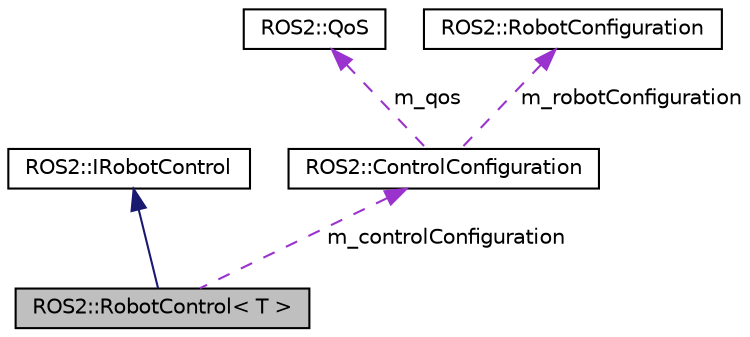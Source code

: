 digraph "ROS2::RobotControl&lt; T &gt;"
{
 // LATEX_PDF_SIZE
  edge [fontname="Helvetica",fontsize="10",labelfontname="Helvetica",labelfontsize="10"];
  node [fontname="Helvetica",fontsize="10",shape=record];
  Node1 [label="ROS2::RobotControl\< T \>",height=0.2,width=0.4,color="black", fillcolor="grey75", style="filled", fontcolor="black",tooltip=" "];
  Node2 -> Node1 [dir="back",color="midnightblue",fontsize="10",style="solid",fontname="Helvetica"];
  Node2 [label="ROS2::IRobotControl",height=0.2,width=0.4,color="black", fillcolor="white", style="filled",URL="$class_r_o_s2_1_1_i_robot_control.html",tooltip="Component extension enabling polymorphic use of generics."];
  Node3 -> Node1 [dir="back",color="darkorchid3",fontsize="10",style="dashed",label=" m_controlConfiguration" ,fontname="Helvetica"];
  Node3 [label="ROS2::ControlConfiguration",height=0.2,width=0.4,color="black", fillcolor="white", style="filled",URL="$struct_r_o_s2_1_1_control_configuration.html",tooltip=" "];
  Node4 -> Node3 [dir="back",color="darkorchid3",fontsize="10",style="dashed",label=" m_qos" ,fontname="Helvetica"];
  Node4 [label="ROS2::QoS",height=0.2,width=0.4,color="black", fillcolor="white", style="filled",URL="$struct_r_o_s2_1_1_qo_s.html",tooltip=" "];
  Node5 -> Node3 [dir="back",color="darkorchid3",fontsize="10",style="dashed",label=" m_robotConfiguration" ,fontname="Helvetica"];
  Node5 [label="ROS2::RobotConfiguration",height=0.2,width=0.4,color="black", fillcolor="white", style="filled",URL="$struct_r_o_s2_1_1_robot_configuration.html",tooltip=" "];
}

